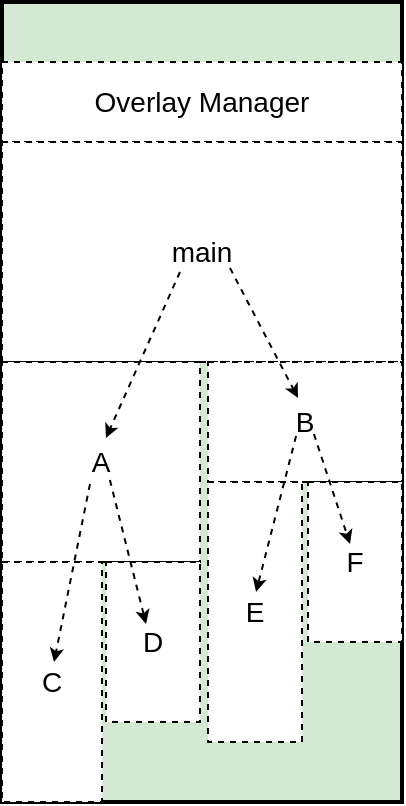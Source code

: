 <mxfile version="14.5.1" type="device"><diagram id="RD95sQWn71O-nG_xDZIc" name="第 1 页"><mxGraphModel dx="746" dy="607" grid="1" gridSize="10" guides="1" tooltips="1" connect="1" arrows="1" fold="1" page="1" pageScale="1" pageWidth="827" pageHeight="1169" math="0" shadow="0"><root><mxCell id="0"/><mxCell id="1" parent="0"/><mxCell id="Hn6Vtc1TroI4dQYtp46W-1" value="" style="rounded=0;whiteSpace=wrap;html=1;fillColor=#d5e8d4;strokeWidth=2;" vertex="1" parent="1"><mxGeometry x="280" y="120" width="200" height="400" as="geometry"/></mxCell><mxCell id="Hn6Vtc1TroI4dQYtp46W-2" value="&lt;font style=&quot;font-size: 14px&quot;&gt;Overlay Manager&lt;/font&gt;" style="rounded=0;whiteSpace=wrap;html=1;dashed=1;" vertex="1" parent="1"><mxGeometry x="280" y="150" width="200" height="40" as="geometry"/></mxCell><mxCell id="Hn6Vtc1TroI4dQYtp46W-3" value="&lt;font style=&quot;font-size: 14px&quot;&gt;main&lt;/font&gt;" style="rounded=0;whiteSpace=wrap;html=1;dashed=1;" vertex="1" parent="1"><mxGeometry x="280" y="190" width="200" height="110" as="geometry"/></mxCell><mxCell id="Hn6Vtc1TroI4dQYtp46W-4" value="&lt;font style=&quot;font-size: 14px&quot;&gt;A&lt;/font&gt;" style="rounded=0;whiteSpace=wrap;html=1;dashed=1;" vertex="1" parent="1"><mxGeometry x="280" y="300" width="99" height="100" as="geometry"/></mxCell><mxCell id="Hn6Vtc1TroI4dQYtp46W-5" value="&lt;font style=&quot;font-size: 14px&quot;&gt;B&lt;/font&gt;" style="rounded=0;whiteSpace=wrap;html=1;dashed=1;" vertex="1" parent="1"><mxGeometry x="383" y="300" width="97" height="60" as="geometry"/></mxCell><mxCell id="Hn6Vtc1TroI4dQYtp46W-6" value="&lt;font style=&quot;font-size: 14px&quot;&gt;E&lt;/font&gt;" style="rounded=0;whiteSpace=wrap;html=1;dashed=1;" vertex="1" parent="1"><mxGeometry x="383" y="360" width="47" height="130" as="geometry"/></mxCell><mxCell id="Hn6Vtc1TroI4dQYtp46W-7" value="&lt;font style=&quot;font-size: 14px&quot;&gt;F&lt;/font&gt;" style="rounded=0;whiteSpace=wrap;html=1;dashed=1;" vertex="1" parent="1"><mxGeometry x="433" y="360" width="47" height="80" as="geometry"/></mxCell><mxCell id="Hn6Vtc1TroI4dQYtp46W-8" value="&lt;font style=&quot;font-size: 14px&quot;&gt;C&lt;/font&gt;" style="rounded=0;whiteSpace=wrap;html=1;dashed=1;" vertex="1" parent="1"><mxGeometry x="280" y="400" width="50" height="120" as="geometry"/></mxCell><mxCell id="Hn6Vtc1TroI4dQYtp46W-9" value="&lt;font style=&quot;font-size: 14px&quot;&gt;D&lt;/font&gt;" style="rounded=0;whiteSpace=wrap;html=1;dashed=1;" vertex="1" parent="1"><mxGeometry x="332" y="400" width="47" height="80" as="geometry"/></mxCell><mxCell id="Hn6Vtc1TroI4dQYtp46W-10" value="" style="endArrow=classic;html=1;entryX=0.525;entryY=0.38;entryDx=0;entryDy=0;entryPerimeter=0;dashed=1;endSize=4;" edge="1" parent="1" target="Hn6Vtc1TroI4dQYtp46W-4"><mxGeometry width="50" height="50" relative="1" as="geometry"><mxPoint x="369" y="255" as="sourcePoint"/><mxPoint x="339" y="305" as="targetPoint"/></mxGeometry></mxCell><mxCell id="Hn6Vtc1TroI4dQYtp46W-11" value="" style="endArrow=classic;html=1;dashed=1;endSize=4;exitX=0.57;exitY=0.573;exitDx=0;exitDy=0;exitPerimeter=0;" edge="1" parent="1" source="Hn6Vtc1TroI4dQYtp46W-3"><mxGeometry width="50" height="50" relative="1" as="geometry"><mxPoint x="465.05" y="240" as="sourcePoint"/><mxPoint x="428" y="318" as="targetPoint"/></mxGeometry></mxCell><mxCell id="Hn6Vtc1TroI4dQYtp46W-12" value="" style="endArrow=classic;html=1;entryX=0.52;entryY=0.417;entryDx=0;entryDy=0;entryPerimeter=0;dashed=1;endSize=4;" edge="1" parent="1" target="Hn6Vtc1TroI4dQYtp46W-8"><mxGeometry width="50" height="50" relative="1" as="geometry"><mxPoint x="324" y="361" as="sourcePoint"/><mxPoint x="290.005" y="441" as="targetPoint"/></mxGeometry></mxCell><mxCell id="Hn6Vtc1TroI4dQYtp46W-13" value="" style="endArrow=classic;html=1;entryX=0.426;entryY=0.387;entryDx=0;entryDy=0;entryPerimeter=0;dashed=1;endSize=4;exitX=0.545;exitY=0.59;exitDx=0;exitDy=0;exitPerimeter=0;" edge="1" parent="1" source="Hn6Vtc1TroI4dQYtp46W-4" target="Hn6Vtc1TroI4dQYtp46W-9"><mxGeometry width="50" height="50" relative="1" as="geometry"><mxPoint x="337.03" y="368" as="sourcePoint"/><mxPoint x="316.0" y="460.04" as="targetPoint"/></mxGeometry></mxCell><mxCell id="Hn6Vtc1TroI4dQYtp46W-14" value="" style="endArrow=classic;html=1;entryX=0.511;entryY=0.423;entryDx=0;entryDy=0;entryPerimeter=0;dashed=1;endSize=4;exitX=0.454;exitY=0.617;exitDx=0;exitDy=0;exitPerimeter=0;" edge="1" parent="1" source="Hn6Vtc1TroI4dQYtp46W-5" target="Hn6Vtc1TroI4dQYtp46W-6"><mxGeometry width="50" height="50" relative="1" as="geometry"><mxPoint x="343.955" y="369" as="sourcePoint"/><mxPoint x="362.022" y="440.96" as="targetPoint"/></mxGeometry></mxCell><mxCell id="Hn6Vtc1TroI4dQYtp46W-15" value="" style="endArrow=classic;html=1;entryX=0.447;entryY=0.387;entryDx=0;entryDy=0;entryPerimeter=0;dashed=1;endSize=4;exitX=0.546;exitY=0.6;exitDx=0;exitDy=0;exitPerimeter=0;" edge="1" parent="1" source="Hn6Vtc1TroI4dQYtp46W-5" target="Hn6Vtc1TroI4dQYtp46W-7"><mxGeometry width="50" height="50" relative="1" as="geometry"><mxPoint x="466.508" y="340" as="sourcePoint"/><mxPoint x="446.487" y="417.97" as="targetPoint"/></mxGeometry></mxCell></root></mxGraphModel></diagram></mxfile>